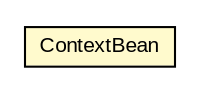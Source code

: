 #!/usr/local/bin/dot
#
# Class diagram 
# Generated by UMLGraph version R5_6-24-gf6e263 (http://www.umlgraph.org/)
#

digraph G {
	edge [fontname="arial",fontsize=10,labelfontname="arial",labelfontsize=10];
	node [fontname="arial",fontsize=10,shape=plaintext];
	nodesep=0.25;
	ranksep=0.5;
	// edu.arizona.biosemantics.semanticmarkup.gui.ContextBean
	c48978 [label=<<table title="edu.arizona.biosemantics.semanticmarkup.gui.ContextBean" border="0" cellborder="1" cellspacing="0" cellpadding="2" port="p" bgcolor="lemonChiffon" href="./ContextBean.html">
		<tr><td><table border="0" cellspacing="0" cellpadding="1">
<tr><td align="center" balign="center"> ContextBean </td></tr>
		</table></td></tr>
		</table>>, URL="./ContextBean.html", fontname="arial", fontcolor="black", fontsize=10.0];
}

